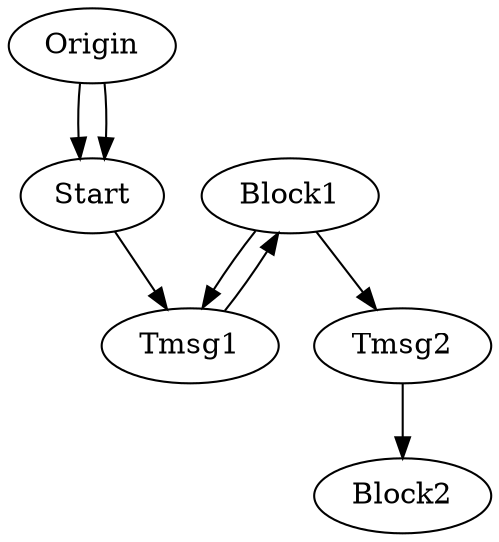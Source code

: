 digraph twoThreads {

node [cpu=0 fid=1 toffs=0 pattern=A type=tmsg]
  Block1 [type=block, tperiod=10000000 qlo=1 thread=3]
  Block2 [type=block, tperiod=10000000 patexit=1 qlo=1 thread=3]
  Tmsg1 [par=1 thread=1 patentry=1]
  Tmsg2 [par=2 thread=2]
  Tmsg1 -> Block1 -> Tmsg2 -> Block2 [type=defdst]
  Block1 -> Tmsg1 [type=altdst]

  Start [type=startthread thread="0x2" pattern=B patentry=0 patexit=1 startoffs=50000000]
  Start -> Tmsg1 [type=defdst]
  Origin [type=origin thread=1 pattern=B patentry=1]
  Origin -> Start [type=defdst]
  Origin -> Start [type=origindst]
}
